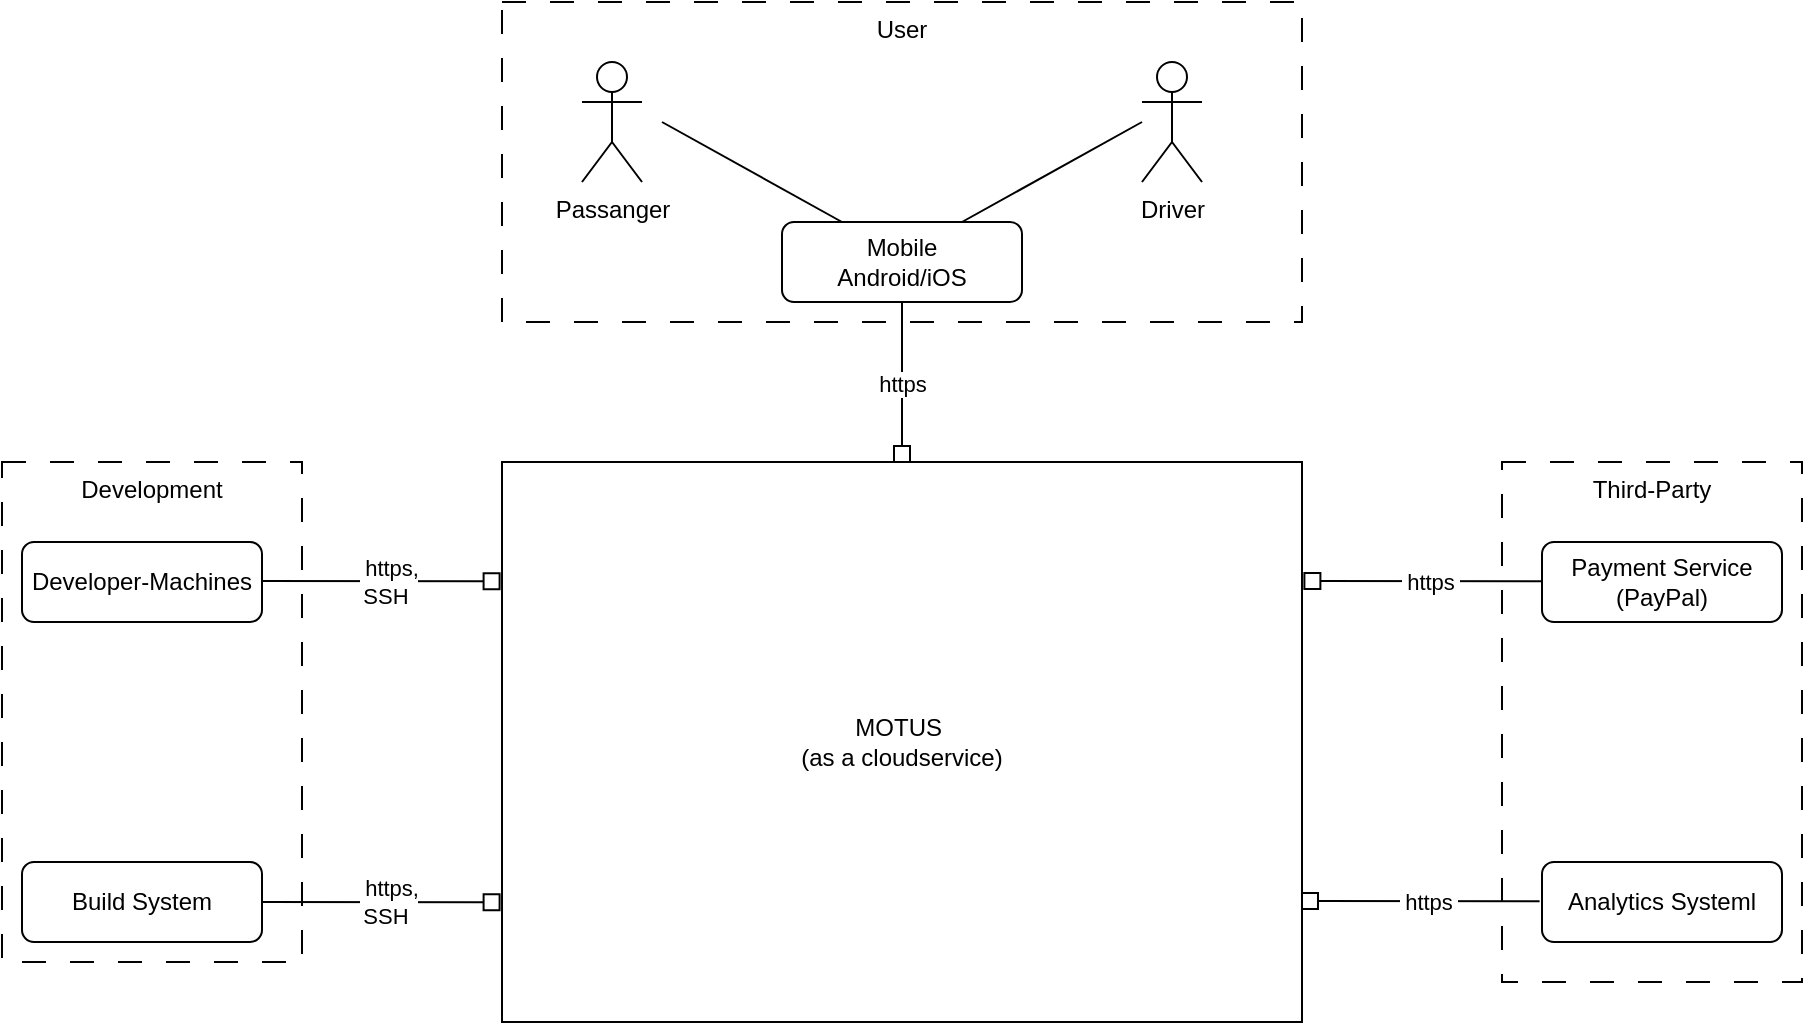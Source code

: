 <mxfile>
    <diagram id="IrDIByyb5Js_FFBrg2lh" name="Page-1">
        <mxGraphModel dx="2354" dy="641" grid="1" gridSize="10" guides="1" tooltips="1" connect="1" arrows="1" fold="1" page="1" pageScale="1" pageWidth="850" pageHeight="1100" math="0" shadow="0">
            <root>
                <mxCell id="0"/>
                <mxCell id="1" parent="0"/>
                <mxCell id="2" value="MOTUS&amp;nbsp;&lt;br&gt;(as a cloudservice)" style="rounded=0;whiteSpace=wrap;html=1;" vertex="1" parent="1">
                    <mxGeometry x="200" y="320" width="400" height="280" as="geometry"/>
                </mxCell>
                <mxCell id="3" value="Payment Service&lt;br&gt;(PayPal)" style="rounded=1;whiteSpace=wrap;html=1;" vertex="1" parent="1">
                    <mxGeometry x="720" y="360" width="120" height="40" as="geometry"/>
                </mxCell>
                <mxCell id="4" value="Analytics Systeml" style="rounded=1;whiteSpace=wrap;html=1;" vertex="1" parent="1">
                    <mxGeometry x="720" y="520" width="120" height="40" as="geometry"/>
                </mxCell>
                <mxCell id="5" value="Build System" style="rounded=1;whiteSpace=wrap;html=1;" vertex="1" parent="1">
                    <mxGeometry x="-40" y="520" width="120" height="40" as="geometry"/>
                </mxCell>
                <mxCell id="6" value="Developer-Machines" style="rounded=1;whiteSpace=wrap;html=1;" vertex="1" parent="1">
                    <mxGeometry x="-40" y="360" width="120" height="40" as="geometry"/>
                </mxCell>
                <mxCell id="8" value="Passanger" style="shape=umlActor;verticalLabelPosition=bottom;verticalAlign=top;html=1;outlineConnect=0;" vertex="1" parent="1">
                    <mxGeometry x="240" y="120" width="30" height="60" as="geometry"/>
                </mxCell>
                <mxCell id="9" value="Driver" style="shape=umlActor;verticalLabelPosition=bottom;verticalAlign=top;html=1;outlineConnect=0;" vertex="1" parent="1">
                    <mxGeometry x="520" y="120" width="30" height="60" as="geometry"/>
                </mxCell>
                <mxCell id="10" value="Mobile&lt;br&gt;Android/iOS" style="rounded=1;whiteSpace=wrap;html=1;" vertex="1" parent="1">
                    <mxGeometry x="340" y="200" width="120" height="40" as="geometry"/>
                </mxCell>
                <mxCell id="11" value="" style="endArrow=none;html=1;exitX=0.25;exitY=0;exitDx=0;exitDy=0;" edge="1" parent="1" source="10">
                    <mxGeometry width="50" height="50" relative="1" as="geometry">
                        <mxPoint x="370" y="330" as="sourcePoint"/>
                        <mxPoint x="280" y="150" as="targetPoint"/>
                    </mxGeometry>
                </mxCell>
                <mxCell id="13" value="" style="endArrow=none;html=1;exitX=0.75;exitY=0;exitDx=0;exitDy=0;" edge="1" parent="1" source="10">
                    <mxGeometry width="50" height="50" relative="1" as="geometry">
                        <mxPoint x="370" y="330" as="sourcePoint"/>
                        <mxPoint x="520" y="150" as="targetPoint"/>
                    </mxGeometry>
                </mxCell>
                <mxCell id="14" value="" style="endArrow=none;startArrow=box;html=1;entryX=0.5;entryY=1;entryDx=0;entryDy=0;exitX=0.5;exitY=0;exitDx=0;exitDy=0;startFill=0;endFill=0;" edge="1" parent="1" source="2" target="10">
                    <mxGeometry width="50" height="50" relative="1" as="geometry">
                        <mxPoint x="380" y="450" as="sourcePoint"/>
                        <mxPoint x="430" y="400" as="targetPoint"/>
                    </mxGeometry>
                </mxCell>
                <mxCell id="15" value="&amp;nbsp;https&amp;nbsp;" style="edgeLabel;html=1;align=center;verticalAlign=middle;resizable=0;points=[];" vertex="1" connectable="0" parent="14">
                    <mxGeometry x="0.44" y="-1" relative="1" as="geometry">
                        <mxPoint x="-1" y="18" as="offset"/>
                    </mxGeometry>
                </mxCell>
                <mxCell id="16" value="" style="endArrow=none;startArrow=box;html=1;entryX=1;entryY=0.5;entryDx=0;entryDy=0;exitX=-0.003;exitY=0.786;exitDx=0;exitDy=0;startFill=0;exitPerimeter=0;endFill=0;" edge="1" parent="1" source="2" target="5">
                    <mxGeometry width="50" height="50" relative="1" as="geometry">
                        <mxPoint x="140" y="650" as="sourcePoint"/>
                        <mxPoint x="140" y="570" as="targetPoint"/>
                    </mxGeometry>
                </mxCell>
                <mxCell id="17" value="&amp;nbsp;https,&lt;br&gt;SSH&amp;nbsp;" style="edgeLabel;html=1;align=center;verticalAlign=middle;resizable=0;points=[];" vertex="1" connectable="0" parent="16">
                    <mxGeometry x="0.44" y="-1" relative="1" as="geometry">
                        <mxPoint x="29" y="1" as="offset"/>
                    </mxGeometry>
                </mxCell>
                <mxCell id="18" value="" style="endArrow=box;startArrow=none;html=1;entryX=1;entryY=0.5;entryDx=0;entryDy=0;exitX=-0.003;exitY=0.786;exitDx=0;exitDy=0;startFill=0;exitPerimeter=0;endFill=0;" edge="1" parent="1">
                    <mxGeometry width="50" height="50" relative="1" as="geometry">
                        <mxPoint x="720.0" y="379.58" as="sourcePoint"/>
                        <mxPoint x="601.2" y="379.5" as="targetPoint"/>
                    </mxGeometry>
                </mxCell>
                <mxCell id="19" value="&amp;nbsp;https&amp;nbsp;" style="edgeLabel;html=1;align=center;verticalAlign=middle;resizable=0;points=[];" vertex="1" connectable="0" parent="18">
                    <mxGeometry x="0.44" y="-1" relative="1" as="geometry">
                        <mxPoint x="29" y="1" as="offset"/>
                    </mxGeometry>
                </mxCell>
                <mxCell id="20" value="" style="endArrow=box;startArrow=none;html=1;entryX=1;entryY=0.5;entryDx=0;entryDy=0;exitX=-0.003;exitY=0.786;exitDx=0;exitDy=0;startFill=0;exitPerimeter=0;endFill=0;" edge="1" parent="1">
                    <mxGeometry width="50" height="50" relative="1" as="geometry">
                        <mxPoint x="718.8" y="539.58" as="sourcePoint"/>
                        <mxPoint x="600.0" y="539.5" as="targetPoint"/>
                    </mxGeometry>
                </mxCell>
                <mxCell id="21" value="&amp;nbsp;https&amp;nbsp;" style="edgeLabel;html=1;align=center;verticalAlign=middle;resizable=0;points=[];" vertex="1" connectable="0" parent="20">
                    <mxGeometry x="0.44" y="-1" relative="1" as="geometry">
                        <mxPoint x="29" y="1" as="offset"/>
                    </mxGeometry>
                </mxCell>
                <mxCell id="22" value="Third-Party" style="rounded=0;whiteSpace=wrap;html=1;fillColor=none;dashed=1;dashPattern=12 12;verticalAlign=top;" vertex="1" parent="1">
                    <mxGeometry x="700" y="320" width="150" height="260" as="geometry"/>
                </mxCell>
                <mxCell id="23" value="User" style="rounded=0;whiteSpace=wrap;html=1;fillColor=none;dashed=1;dashPattern=12 12;verticalAlign=top;" vertex="1" parent="1">
                    <mxGeometry x="200" y="90" width="400" height="160" as="geometry"/>
                </mxCell>
                <mxCell id="24" value="" style="endArrow=none;startArrow=box;html=1;entryX=1;entryY=0.5;entryDx=0;entryDy=0;exitX=-0.003;exitY=0.786;exitDx=0;exitDy=0;startFill=0;exitPerimeter=0;endFill=0;" edge="1" parent="1">
                    <mxGeometry width="50" height="50" relative="1" as="geometry">
                        <mxPoint x="198.8" y="379.58" as="sourcePoint"/>
                        <mxPoint x="80" y="379.5" as="targetPoint"/>
                    </mxGeometry>
                </mxCell>
                <mxCell id="25" value="&amp;nbsp;https,&lt;br&gt;SSH&amp;nbsp;" style="edgeLabel;html=1;align=center;verticalAlign=middle;resizable=0;points=[];" vertex="1" connectable="0" parent="24">
                    <mxGeometry x="0.44" y="-1" relative="1" as="geometry">
                        <mxPoint x="29" y="1" as="offset"/>
                    </mxGeometry>
                </mxCell>
                <mxCell id="28" value="Development" style="rounded=0;whiteSpace=wrap;html=1;fillColor=none;dashed=1;dashPattern=12 12;verticalAlign=top;" vertex="1" parent="1">
                    <mxGeometry x="-50" y="320" width="150" height="250" as="geometry"/>
                </mxCell>
            </root>
        </mxGraphModel>
    </diagram>
</mxfile>